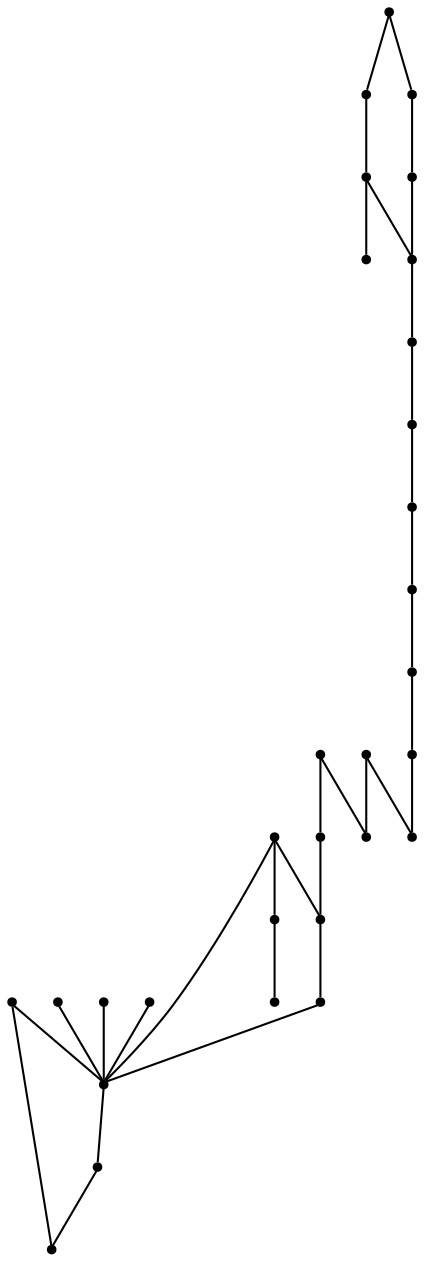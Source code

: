 graph {
  node [shape=point,comment="{\"directed\":false,\"doi\":\"10.4230/LIPIcs.GD.2024.32\",\"figure\":\"12 (2)\"}"]

  v0 [pos="1653.4344213197128,792.646969281096"]
  v1 [pos="1653.4344213197128,673.0907347113421"]
  v2 [pos="1613.5726987957141,792.646969281096"]
  v3 [pos="1573.7111034633235,673.0907347113421"]
  v4 [pos="1593.6419011295188,792.646969281096"]
  v5 [pos="1573.7111034633233,792.646969281096"]
  v6 [pos="1553.7803057971278,792.646969281096"]
  v7 [pos="1533.8495081309325,792.646969281096"]
  v8 [pos="1493.9877856069343,792.646969281096"]
  v9 [pos="1493.920501246693,673.1581300966844"]
  v10 [pos="1454.126063082936,673.0907347113421"]
  v11 [pos="1414.197310581911,792.7143646664384"]
  v12 [pos="1454.1260630829358,792.646969281096"]
  v13 [pos="1384.4354920156893,673.0235936482085"]
  v14 [pos="1364.5046943494935,792.5798282179625"]
  v15 [pos="1334.5411498941555,673.0907347113421"]
  v16 [pos="1294.6795545617647,792.646969281096"]
  v17 [pos="1214.8890795367415,673.1581300966844"]
  v18 [pos="1135.1657616803523,792.7143646664384"]
  v19 [pos="1055.4424279250122,673.1581300966844"]
  v20 [pos="1015.5807054010139,792.7143646664384"]
  v21 [pos="975.719110068623,673.1581300966844"]
  v22 [pos="935.8574511404283,792.7143646664383"]
  v23 [pos="856.1341968798428,673.1581300966844"]
  v24 [pos="856.1341968798426,792.7143646664384"]
  v25 [pos="896.0630765724748,673.0907347113421"]
  v26 [pos="816.2724743558445,673.1581300966844"]
  v27 [pos="816.2724743558445,792.7143646664383"]
  v28 [pos="776.4108790234536,673.1581300966844"]
  v29 [pos="776.4108790234536,792.7143646664383"]

  v0 -- v1 [id="-1",pos="1653.4344213197128,792.646969281096 1653.4344213197128,673.0907347113421 1653.4344213197128,673.0907347113421 1653.4344213197128,673.0907347113421"]
  v29 -- v26 [id="-2",pos="776.4108790234536,792.7143646664383 816.2724743558445,673.1581300966844 816.2724743558445,673.1581300966844 816.2724743558445,673.1581300966844"]
  v29 -- v28 [id="-3",pos="776.4108790234536,792.7143646664383 776.4108790234536,673.1581300966844 776.4108790234536,673.1581300966844 776.4108790234536,673.1581300966844"]
  v28 -- v27 [id="-4",pos="776.4108790234536,673.1581300966844 816.2724743558445,792.7143646664383 816.2724743558445,792.7143646664383 816.2724743558445,792.7143646664383"]
  v27 -- v23 [id="-5",pos="816.2724743558445,792.7143646664383 856.1341968798428,673.1581300966844 856.1341968798428,673.1581300966844 856.1341968798428,673.1581300966844"]
  v26 -- v24 [id="-6",pos="816.2724743558445,673.1581300966844 856.1341968798426,792.7143646664384 856.1341968798426,792.7143646664384 856.1341968798426,792.7143646664384"]
  v24 -- v23 [id="-7",pos="856.1341968798426,792.7143646664384 856.1341968798428,673.1581300966844 856.1341968798428,673.1581300966844 856.1341968798428,673.1581300966844"]
  v24 -- v25 [id="-8",pos="856.1341968798426,792.7143646664384 896.0630765724748,673.0907347113421 896.0630765724748,673.0907347113421 896.0630765724748,673.0907347113421"]
  v23 -- v22 [id="-9",pos="856.1341968798428,673.1581300966844 935.8574511404283,792.7143646664383 935.8574511404283,792.7143646664383 935.8574511404283,792.7143646664383"]
  v22 -- v21 [id="-10",pos="935.8574511404283,792.7143646664383 975.719110068623,673.1581300966844 975.719110068623,673.1581300966844 975.719110068623,673.1581300966844"]
  v21 -- v20 [id="-11",pos="975.719110068623,673.1581300966844 1015.5807054010139,792.7143646664384 1015.5807054010139,792.7143646664384 1015.5807054010139,792.7143646664384"]
  v20 -- v19 [id="-12",pos="1015.5807054010139,792.7143646664384 1055.4424279250122,673.1581300966844 1055.4424279250122,673.1581300966844 1055.4424279250122,673.1581300966844"]
  v19 -- v18 [id="-13",pos="1055.4424279250122,673.1581300966844 1135.1657616803523,792.7143646664384 1135.1657616803523,792.7143646664384 1135.1657616803523,792.7143646664384"]
  v18 -- v17 [id="-14",pos="1135.1657616803523,792.7143646664384 1214.8890795367415,673.1581300966844 1214.8890795367415,673.1581300966844 1214.8890795367415,673.1581300966844"]
  v17 -- v16 [id="-15",pos="1214.8890795367415,673.1581300966844 1294.6795545617647,792.646969281096 1294.6795545617647,792.646969281096 1294.6795545617647,792.646969281096"]
  v15 -- v14 [id="-16",pos="1334.5411498941555,673.0907347113421 1364.5046943494935,792.5798282179625 1364.5046943494935,792.5798282179625 1364.5046943494935,792.5798282179625"]
  v15 -- v16 [id="-17",pos="1334.5411498941555,673.0907347113421 1294.6795545617647,792.646969281096 1294.6795545617647,792.646969281096 1294.6795545617647,792.646969281096"]
  v13 -- v12 [id="-18",pos="1384.4354920156893,673.0235936482085 1454.1260630829358,792.646969281096 1454.1260630829358,792.646969281096 1454.1260630829358,792.646969281096"]
  v13 -- v14 [id="-19",pos="1384.4354920156893,673.0235936482085 1364.5046943494935,792.5798282179625 1364.5046943494935,792.5798282179625 1364.5046943494935,792.5798282179625"]
  v12 -- v9 [id="-20",pos="1454.1260630829358,792.646969281096 1493.920501246693,673.1581300966844 1493.920501246693,673.1581300966844 1493.920501246693,673.1581300966844"]
  v10 -- v11 [id="-21",pos="1454.126063082936,673.0907347113421 1414.197310581911,792.7143646664384 1414.197310581911,792.7143646664384 1414.197310581911,792.7143646664384"]
  v9 -- v7 [id="-22",pos="1493.920501246693,673.1581300966844 1533.8495081309325,792.646969281096 1533.8495081309325,792.646969281096 1533.8495081309325,792.646969281096"]
  v8 -- v3 [id="-23",pos="1493.9877856069343,792.646969281096 1573.7111034633235,673.0907347113421 1573.7111034633235,673.0907347113421 1573.7111034633235,673.0907347113421"]
  v8 -- v10 [id="-24",pos="1493.9877856069343,792.646969281096 1454.126063082936,673.0907347113421 1454.126063082936,673.0907347113421 1454.126063082936,673.0907347113421"]
  v8 -- v9 [id="-25",pos="1493.9877856069343,792.646969281096 1493.920501246693,673.1581300966844 1493.920501246693,673.1581300966844 1493.920501246693,673.1581300966844"]
  v7 -- v3 [id="-26",pos="1533.8495081309325,792.646969281096 1573.7111034633235,673.0907347113421 1573.7111034633235,673.0907347113421 1573.7111034633235,673.0907347113421"]
  v6 -- v3 [id="-27",pos="1553.7803057971278,792.646969281096 1573.7111034633235,673.0907347113421 1573.7111034633235,673.0907347113421 1573.7111034633235,673.0907347113421"]
  v3 -- v0 [id="-28",pos="1573.7111034633235,673.0907347113421 1653.4344213197128,792.646969281096 1653.4344213197128,792.646969281096 1653.4344213197128,792.646969281096"]
  v5 -- v3 [id="-29",pos="1573.7111034633233,792.646969281096 1573.7111034633235,673.0907347113421 1573.7111034633235,673.0907347113421 1573.7111034633235,673.0907347113421"]
  v4 -- v3 [id="-30",pos="1593.6419011295188,792.646969281096 1573.7111034633235,673.0907347113421 1573.7111034633235,673.0907347113421 1573.7111034633235,673.0907347113421"]
  v2 -- v1 [id="-31",pos="1613.5726987957141,792.646969281096 1653.4344213197128,673.0907347113421 1653.4344213197128,673.0907347113421 1653.4344213197128,673.0907347113421"]
  v2 -- v3 [id="-32",pos="1613.5726987957141,792.646969281096 1573.7111034633235,673.0907347113421 1573.7111034633235,673.0907347113421 1573.7111034633235,673.0907347113421"]
}